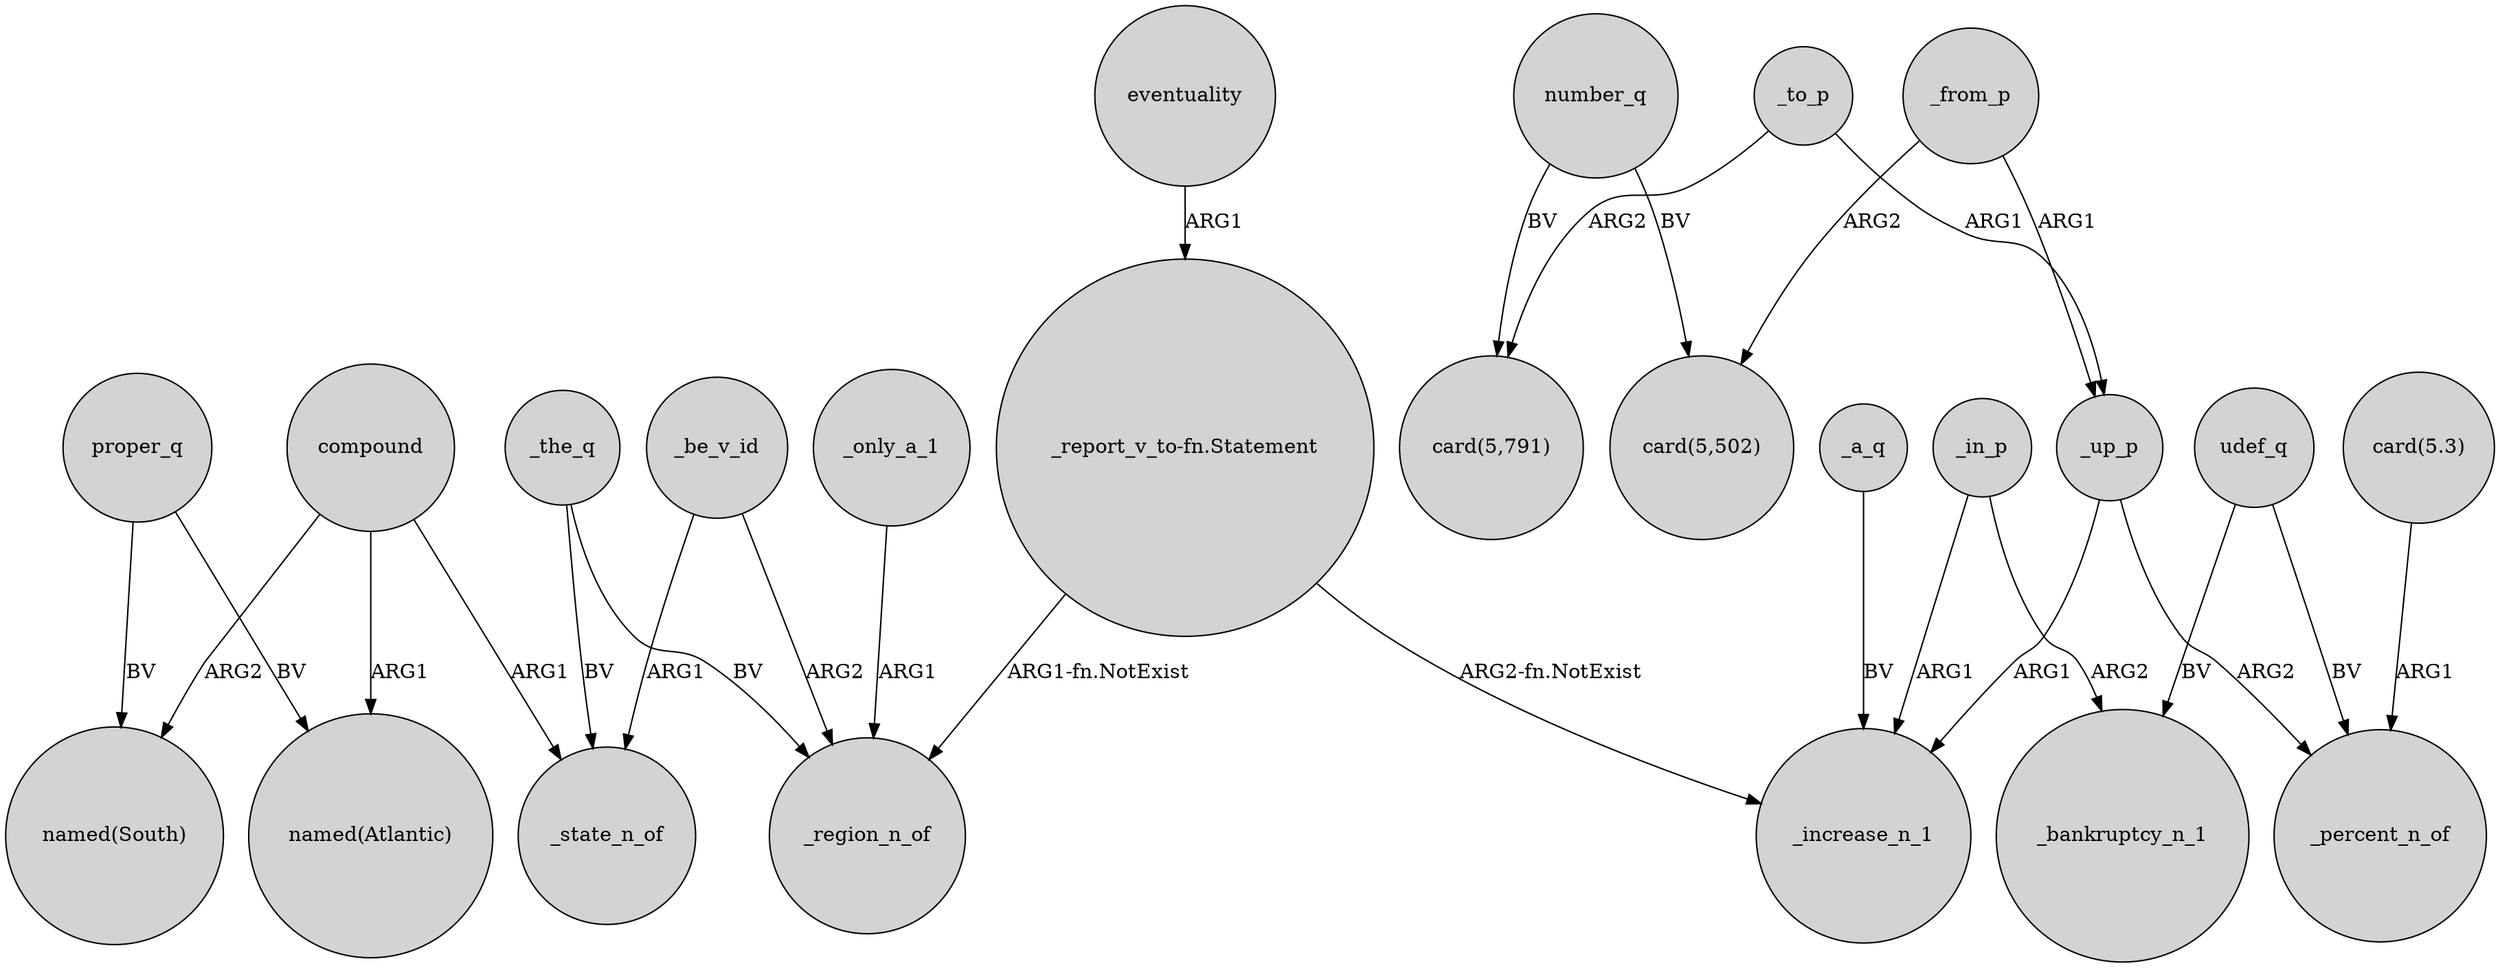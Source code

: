 digraph {
	node [shape=circle style=filled]
	_to_p -> "card(5,791)" [label=ARG2]
	compound -> "named(South)" [label=ARG2]
	_a_q -> _increase_n_1 [label=BV]
	udef_q -> _bankruptcy_n_1 [label=BV]
	_up_p -> _increase_n_1 [label=ARG1]
	_be_v_id -> _region_n_of [label=ARG2]
	"_report_v_to-fn.Statement" -> _increase_n_1 [label="ARG2-fn.NotExist"]
	"_report_v_to-fn.Statement" -> _region_n_of [label="ARG1-fn.NotExist"]
	compound -> "named(Atlantic)" [label=ARG1]
	eventuality -> "_report_v_to-fn.Statement" [label=ARG1]
	_from_p -> _up_p [label=ARG1]
	_be_v_id -> _state_n_of [label=ARG1]
	proper_q -> "named(Atlantic)" [label=BV]
	_the_q -> _state_n_of [label=BV]
	number_q -> "card(5,791)" [label=BV]
	_in_p -> _bankruptcy_n_1 [label=ARG2]
	"card(5.3)" -> _percent_n_of [label=ARG1]
	_to_p -> _up_p [label=ARG1]
	_from_p -> "card(5,502)" [label=ARG2]
	compound -> _state_n_of [label=ARG1]
	number_q -> "card(5,502)" [label=BV]
	udef_q -> _percent_n_of [label=BV]
	proper_q -> "named(South)" [label=BV]
	_only_a_1 -> _region_n_of [label=ARG1]
	_in_p -> _increase_n_1 [label=ARG1]
	_up_p -> _percent_n_of [label=ARG2]
	_the_q -> _region_n_of [label=BV]
}
